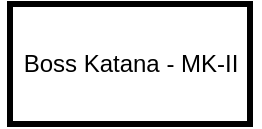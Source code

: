 <mxfile version="20.0.2" type="github">
  <diagram id="7Y_a1F2VIK09-wQn1vmn" name="Page-1">
    <mxGraphModel dx="1422" dy="772" grid="1" gridSize="10" guides="1" tooltips="1" connect="1" arrows="1" fold="1" page="1" pageScale="1" pageWidth="1169" pageHeight="827" math="0" shadow="0">
      <root>
        <mxCell id="0" />
        <mxCell id="1" parent="0" />
        <mxCell id="he7JQ4Ay3iBqvJ_6Xx8Q-5" value="" style="group" vertex="1" connectable="0" parent="1">
          <mxGeometry x="349" y="190" width="130" height="60" as="geometry" />
        </mxCell>
        <mxCell id="he7JQ4Ay3iBqvJ_6Xx8Q-1" value="" style="rounded=0;whiteSpace=wrap;html=1;strokeWidth=3;" vertex="1" parent="he7JQ4Ay3iBqvJ_6Xx8Q-5">
          <mxGeometry x="5" width="120" height="60" as="geometry" />
        </mxCell>
        <mxCell id="he7JQ4Ay3iBqvJ_6Xx8Q-4" value="&lt;div&gt;Boss Katana - MK-II&lt;/div&gt;" style="text;html=1;resizable=0;autosize=1;align=center;verticalAlign=middle;points=[];fillColor=none;strokeColor=none;rounded=0;" vertex="1" parent="he7JQ4Ay3iBqvJ_6Xx8Q-5">
          <mxGeometry y="15" width="130" height="30" as="geometry" />
        </mxCell>
      </root>
    </mxGraphModel>
  </diagram>
</mxfile>

